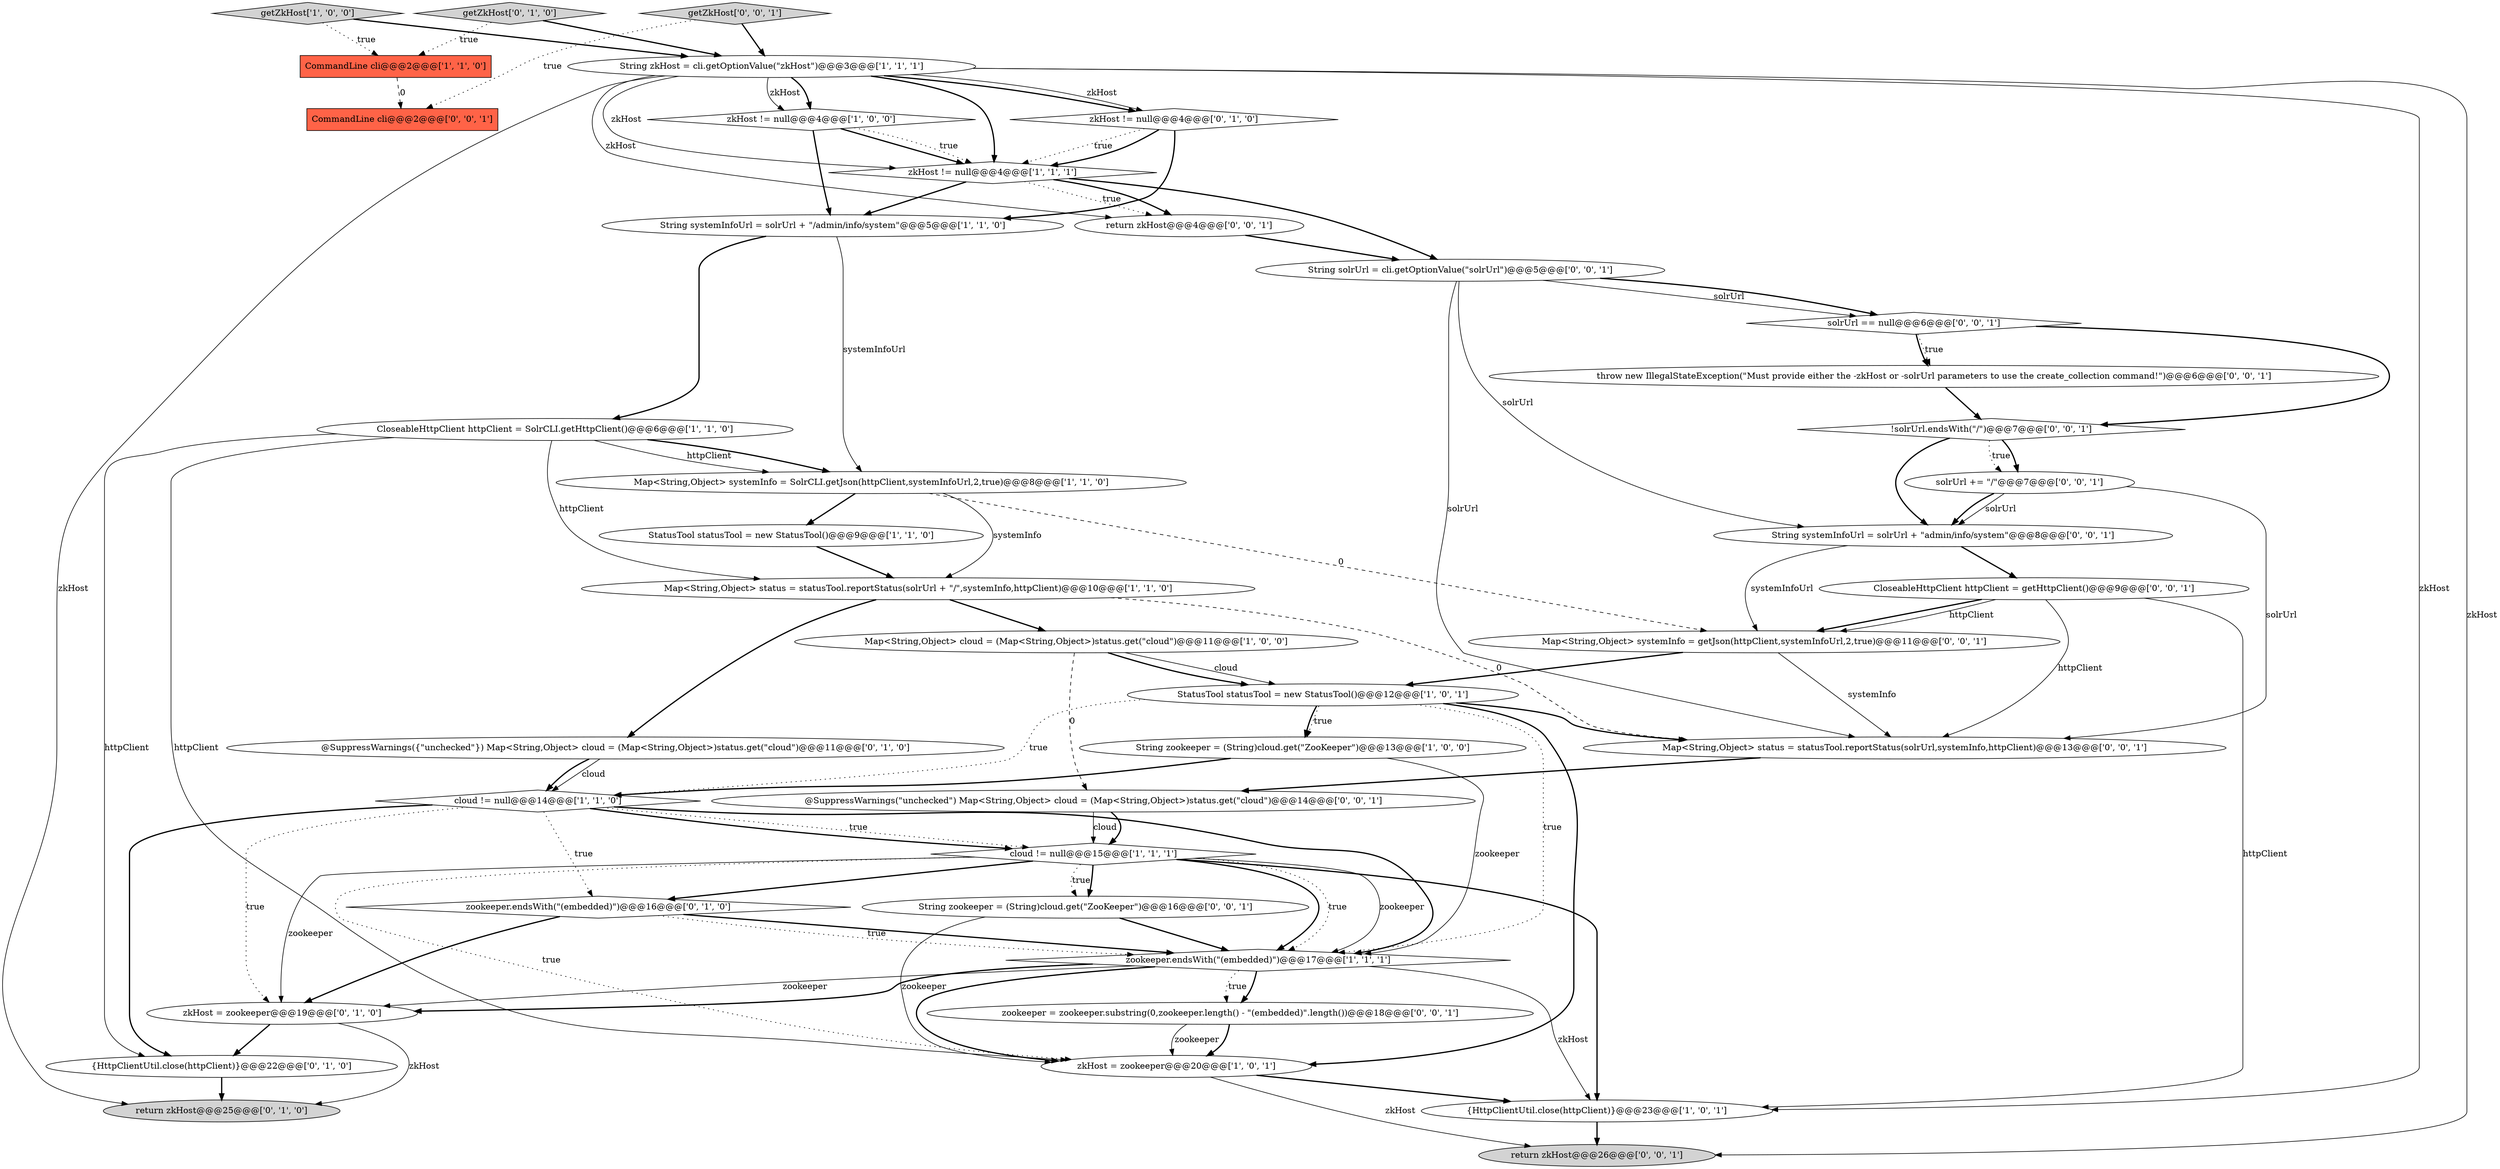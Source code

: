 digraph {
7 [style = filled, label = "Map<String,Object> status = statusTool.reportStatus(solrUrl + \"/\",systemInfo,httpClient)@@@10@@@['1', '1', '0']", fillcolor = white, shape = ellipse image = "AAA0AAABBB1BBB"];
18 [style = filled, label = "zkHost != null@@@4@@@['0', '1', '0']", fillcolor = white, shape = diamond image = "AAA0AAABBB2BBB"];
32 [style = filled, label = "!solrUrl.endsWith(\"/\")@@@7@@@['0', '0', '1']", fillcolor = white, shape = diamond image = "AAA0AAABBB3BBB"];
31 [style = filled, label = "throw new IllegalStateException(\"Must provide either the -zkHost or -solrUrl parameters to use the create_collection command!\")@@@6@@@['0', '0', '1']", fillcolor = white, shape = ellipse image = "AAA0AAABBB3BBB"];
36 [style = filled, label = "getZkHost['0', '0', '1']", fillcolor = lightgray, shape = diamond image = "AAA0AAABBB3BBB"];
23 [style = filled, label = "{HttpClientUtil.close(httpClient)}@@@22@@@['0', '1', '0']", fillcolor = white, shape = ellipse image = "AAA0AAABBB2BBB"];
2 [style = filled, label = "cloud != null@@@15@@@['1', '1', '1']", fillcolor = white, shape = diamond image = "AAA0AAABBB1BBB"];
24 [style = filled, label = "return zkHost@@@25@@@['0', '1', '0']", fillcolor = lightgray, shape = ellipse image = "AAA0AAABBB2BBB"];
1 [style = filled, label = "StatusTool statusTool = new StatusTool()@@@9@@@['1', '1', '0']", fillcolor = white, shape = ellipse image = "AAA0AAABBB1BBB"];
5 [style = filled, label = "String zkHost = cli.getOptionValue(\"zkHost\")@@@3@@@['1', '1', '1']", fillcolor = white, shape = ellipse image = "AAA0AAABBB1BBB"];
28 [style = filled, label = "Map<String,Object> status = statusTool.reportStatus(solrUrl,systemInfo,httpClient)@@@13@@@['0', '0', '1']", fillcolor = white, shape = ellipse image = "AAA0AAABBB3BBB"];
9 [style = filled, label = "cloud != null@@@14@@@['1', '1', '0']", fillcolor = white, shape = diamond image = "AAA0AAABBB1BBB"];
13 [style = filled, label = "String zookeeper = (String)cloud.get(\"ZooKeeper\")@@@13@@@['1', '0', '0']", fillcolor = white, shape = ellipse image = "AAA0AAABBB1BBB"];
34 [style = filled, label = "solrUrl == null@@@6@@@['0', '0', '1']", fillcolor = white, shape = diamond image = "AAA0AAABBB3BBB"];
22 [style = filled, label = "zkHost = zookeeper@@@19@@@['0', '1', '0']", fillcolor = white, shape = ellipse image = "AAA0AAABBB2BBB"];
29 [style = filled, label = "solrUrl += \"/\"@@@7@@@['0', '0', '1']", fillcolor = white, shape = ellipse image = "AAA0AAABBB3BBB"];
26 [style = filled, label = "CloseableHttpClient httpClient = getHttpClient()@@@9@@@['0', '0', '1']", fillcolor = white, shape = ellipse image = "AAA0AAABBB3BBB"];
30 [style = filled, label = "String zookeeper = (String)cloud.get(\"ZooKeeper\")@@@16@@@['0', '0', '1']", fillcolor = white, shape = ellipse image = "AAA0AAABBB3BBB"];
25 [style = filled, label = "CommandLine cli@@@2@@@['0', '0', '1']", fillcolor = tomato, shape = box image = "AAA0AAABBB3BBB"];
27 [style = filled, label = "return zkHost@@@4@@@['0', '0', '1']", fillcolor = white, shape = ellipse image = "AAA0AAABBB3BBB"];
38 [style = filled, label = "String systemInfoUrl = solrUrl + \"admin/info/system\"@@@8@@@['0', '0', '1']", fillcolor = white, shape = ellipse image = "AAA0AAABBB3BBB"];
19 [style = filled, label = "getZkHost['0', '1', '0']", fillcolor = lightgray, shape = diamond image = "AAA0AAABBB2BBB"];
6 [style = filled, label = "CloseableHttpClient httpClient = SolrCLI.getHttpClient()@@@6@@@['1', '1', '0']", fillcolor = white, shape = ellipse image = "AAA0AAABBB1BBB"];
4 [style = filled, label = "zkHost != null@@@4@@@['1', '1', '1']", fillcolor = white, shape = diamond image = "AAA0AAABBB1BBB"];
12 [style = filled, label = "StatusTool statusTool = new StatusTool()@@@12@@@['1', '0', '1']", fillcolor = white, shape = ellipse image = "AAA0AAABBB1BBB"];
11 [style = filled, label = "{HttpClientUtil.close(httpClient)}@@@23@@@['1', '0', '1']", fillcolor = white, shape = ellipse image = "AAA0AAABBB1BBB"];
21 [style = filled, label = "@SuppressWarnings({\"unchecked\"}) Map<String,Object> cloud = (Map<String,Object>)status.get(\"cloud\")@@@11@@@['0', '1', '0']", fillcolor = white, shape = ellipse image = "AAA0AAABBB2BBB"];
17 [style = filled, label = "zkHost = zookeeper@@@20@@@['1', '0', '1']", fillcolor = white, shape = ellipse image = "AAA0AAABBB1BBB"];
35 [style = filled, label = "return zkHost@@@26@@@['0', '0', '1']", fillcolor = lightgray, shape = ellipse image = "AAA0AAABBB3BBB"];
39 [style = filled, label = "zookeeper = zookeeper.substring(0,zookeeper.length() - \"(embedded)\".length())@@@18@@@['0', '0', '1']", fillcolor = white, shape = ellipse image = "AAA0AAABBB3BBB"];
40 [style = filled, label = "Map<String,Object> systemInfo = getJson(httpClient,systemInfoUrl,2,true)@@@11@@@['0', '0', '1']", fillcolor = white, shape = ellipse image = "AAA0AAABBB3BBB"];
16 [style = filled, label = "Map<String,Object> systemInfo = SolrCLI.getJson(httpClient,systemInfoUrl,2,true)@@@8@@@['1', '1', '0']", fillcolor = white, shape = ellipse image = "AAA0AAABBB1BBB"];
15 [style = filled, label = "String systemInfoUrl = solrUrl + \"/admin/info/system\"@@@5@@@['1', '1', '0']", fillcolor = white, shape = ellipse image = "AAA0AAABBB1BBB"];
20 [style = filled, label = "zookeeper.endsWith(\"(embedded)\")@@@16@@@['0', '1', '0']", fillcolor = white, shape = diamond image = "AAA0AAABBB2BBB"];
37 [style = filled, label = "@SuppressWarnings(\"unchecked\") Map<String,Object> cloud = (Map<String,Object>)status.get(\"cloud\")@@@14@@@['0', '0', '1']", fillcolor = white, shape = ellipse image = "AAA0AAABBB3BBB"];
14 [style = filled, label = "getZkHost['1', '0', '0']", fillcolor = lightgray, shape = diamond image = "AAA0AAABBB1BBB"];
0 [style = filled, label = "zkHost != null@@@4@@@['1', '0', '0']", fillcolor = white, shape = diamond image = "AAA0AAABBB1BBB"];
8 [style = filled, label = "Map<String,Object> cloud = (Map<String,Object>)status.get(\"cloud\")@@@11@@@['1', '0', '0']", fillcolor = white, shape = ellipse image = "AAA0AAABBB1BBB"];
33 [style = filled, label = "String solrUrl = cli.getOptionValue(\"solrUrl\")@@@5@@@['0', '0', '1']", fillcolor = white, shape = ellipse image = "AAA0AAABBB3BBB"];
10 [style = filled, label = "zookeeper.endsWith(\"(embedded)\")@@@17@@@['1', '1', '1']", fillcolor = white, shape = diamond image = "AAA0AAABBB1BBB"];
3 [style = filled, label = "CommandLine cli@@@2@@@['1', '1', '0']", fillcolor = tomato, shape = box image = "AAA0AAABBB1BBB"];
38->26 [style = bold, label=""];
39->17 [style = bold, label=""];
12->28 [style = bold, label=""];
29->38 [style = solid, label="solrUrl"];
0->4 [style = bold, label=""];
6->17 [style = solid, label="httpClient"];
20->10 [style = bold, label=""];
10->39 [style = bold, label=""];
29->28 [style = solid, label="solrUrl"];
33->34 [style = solid, label="solrUrl"];
33->34 [style = bold, label=""];
2->10 [style = solid, label="zookeeper"];
2->10 [style = bold, label=""];
37->2 [style = bold, label=""];
31->32 [style = bold, label=""];
15->6 [style = bold, label=""];
15->16 [style = solid, label="systemInfoUrl"];
20->10 [style = dotted, label="true"];
5->24 [style = solid, label="zkHost"];
0->15 [style = bold, label=""];
16->1 [style = bold, label=""];
26->11 [style = solid, label="httpClient"];
26->40 [style = bold, label=""];
37->2 [style = solid, label="cloud"];
10->11 [style = solid, label="zkHost"];
4->27 [style = dotted, label="true"];
32->29 [style = dotted, label="true"];
5->18 [style = bold, label=""];
29->38 [style = bold, label=""];
13->9 [style = bold, label=""];
33->28 [style = solid, label="solrUrl"];
19->3 [style = dotted, label="true"];
39->17 [style = solid, label="zookeeper"];
6->16 [style = solid, label="httpClient"];
14->5 [style = bold, label=""];
12->10 [style = dotted, label="true"];
32->38 [style = bold, label=""];
13->10 [style = solid, label="zookeeper"];
27->33 [style = bold, label=""];
10->17 [style = bold, label=""];
19->5 [style = bold, label=""];
17->35 [style = solid, label="zkHost"];
3->25 [style = dashed, label="0"];
6->7 [style = solid, label="httpClient"];
12->13 [style = bold, label=""];
22->24 [style = solid, label="zkHost"];
6->23 [style = solid, label="httpClient"];
11->35 [style = bold, label=""];
17->11 [style = bold, label=""];
32->29 [style = bold, label=""];
10->22 [style = solid, label="zookeeper"];
9->10 [style = bold, label=""];
18->15 [style = bold, label=""];
40->28 [style = solid, label="systemInfo"];
7->8 [style = bold, label=""];
10->39 [style = dotted, label="true"];
14->3 [style = dotted, label="true"];
7->28 [style = dashed, label="0"];
4->27 [style = bold, label=""];
8->12 [style = solid, label="cloud"];
20->22 [style = bold, label=""];
2->30 [style = dotted, label="true"];
9->20 [style = dotted, label="true"];
2->22 [style = solid, label="zookeeper"];
5->18 [style = solid, label="zkHost"];
5->4 [style = bold, label=""];
21->9 [style = solid, label="cloud"];
6->16 [style = bold, label=""];
5->4 [style = solid, label="zkHost"];
10->22 [style = bold, label=""];
12->17 [style = bold, label=""];
18->4 [style = dotted, label="true"];
12->9 [style = dotted, label="true"];
5->35 [style = solid, label="zkHost"];
34->31 [style = bold, label=""];
4->33 [style = bold, label=""];
21->9 [style = bold, label=""];
1->7 [style = bold, label=""];
30->17 [style = solid, label="zookeeper"];
9->22 [style = dotted, label="true"];
2->17 [style = dotted, label="true"];
36->25 [style = dotted, label="true"];
40->12 [style = bold, label=""];
8->12 [style = bold, label=""];
23->24 [style = bold, label=""];
2->11 [style = bold, label=""];
8->37 [style = dashed, label="0"];
9->2 [style = bold, label=""];
12->13 [style = dotted, label="true"];
36->5 [style = bold, label=""];
16->40 [style = dashed, label="0"];
30->10 [style = bold, label=""];
7->21 [style = bold, label=""];
9->2 [style = dotted, label="true"];
2->10 [style = dotted, label="true"];
5->0 [style = bold, label=""];
26->40 [style = solid, label="httpClient"];
26->28 [style = solid, label="httpClient"];
33->38 [style = solid, label="solrUrl"];
5->0 [style = solid, label="zkHost"];
2->20 [style = bold, label=""];
28->37 [style = bold, label=""];
38->40 [style = solid, label="systemInfoUrl"];
34->31 [style = dotted, label="true"];
2->30 [style = bold, label=""];
9->23 [style = bold, label=""];
16->7 [style = solid, label="systemInfo"];
5->27 [style = solid, label="zkHost"];
22->23 [style = bold, label=""];
0->4 [style = dotted, label="true"];
4->15 [style = bold, label=""];
5->11 [style = solid, label="zkHost"];
18->4 [style = bold, label=""];
34->32 [style = bold, label=""];
}
